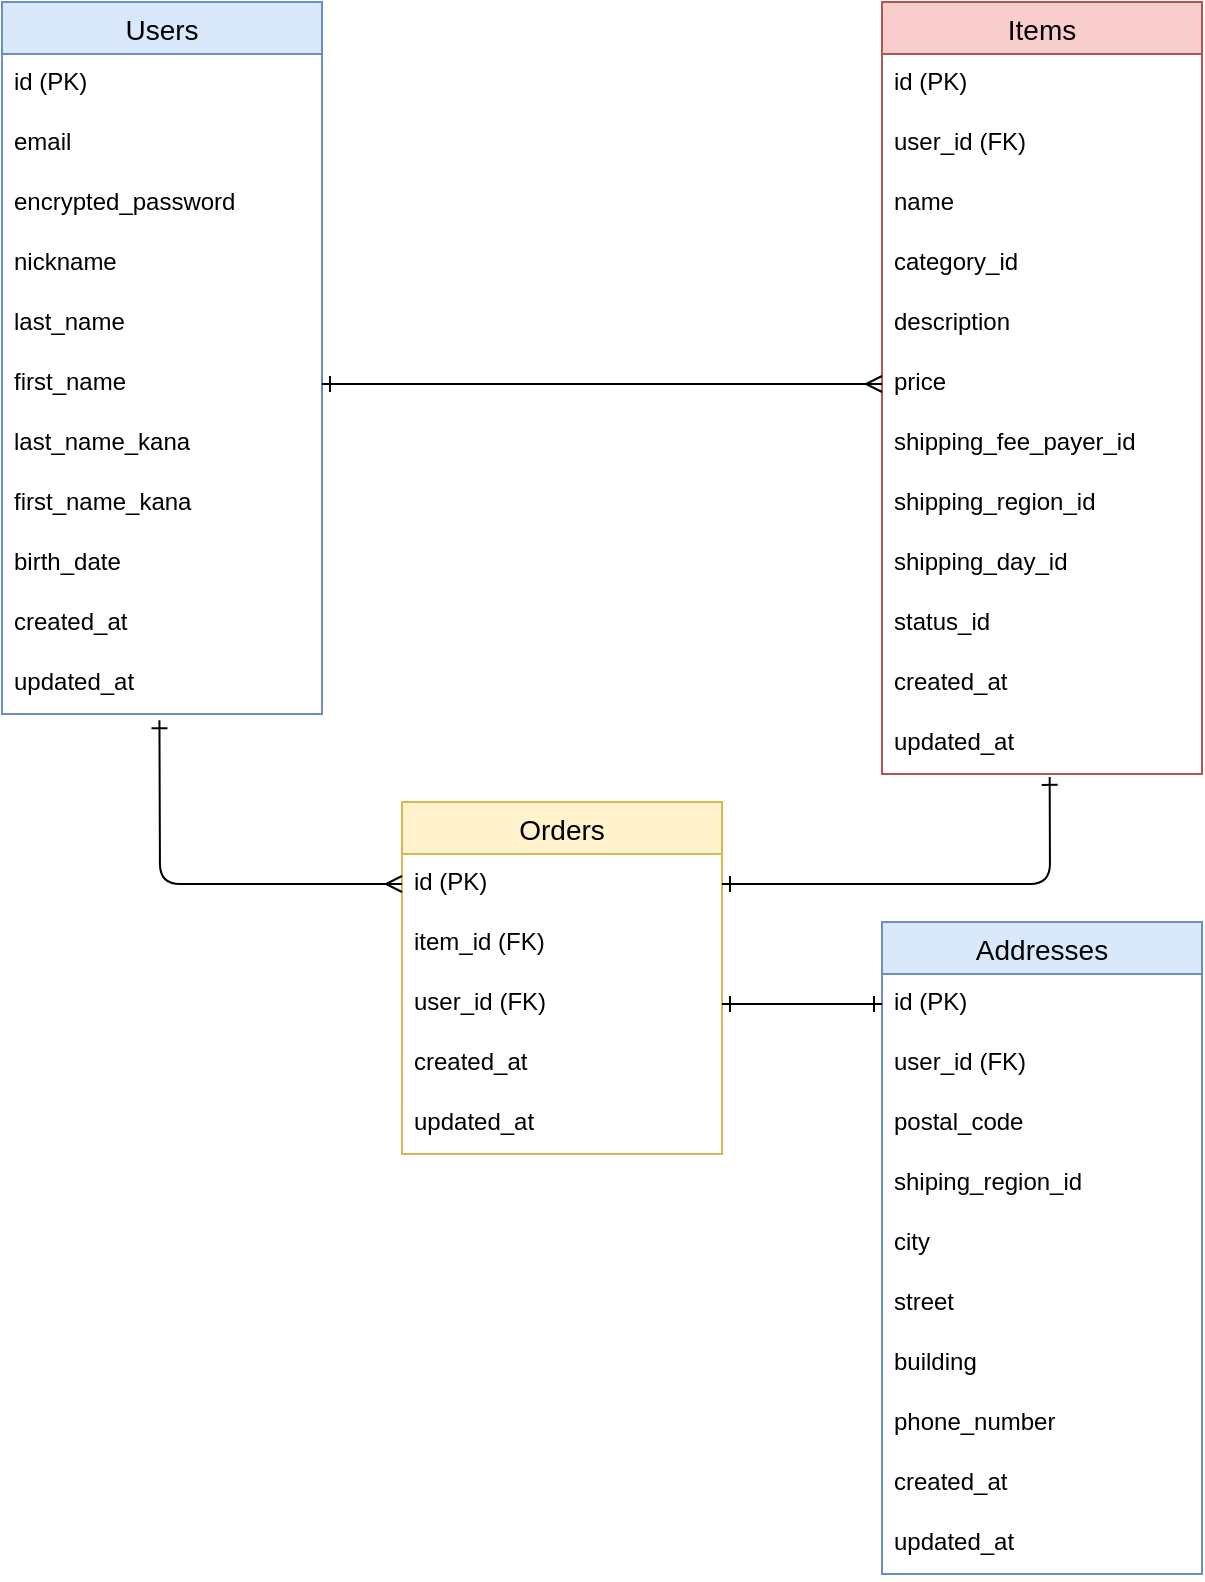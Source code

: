 <mxfile>
    <diagram id="Lt8R22qD1YM_LSIiMwtF" name="ページ1">
        <mxGraphModel dx="1622" dy="860" grid="1" gridSize="10" guides="1" tooltips="1" connect="1" arrows="1" fold="1" page="1" pageScale="1" pageWidth="827" pageHeight="1169" math="0" shadow="0">
            <root>
                <mxCell id="0"/>
                <mxCell id="1" parent="0"/>
                <mxCell id="rO5kvPuwBL1AwC9_QXNd-16" value="Users" style="swimlane;fontStyle=0;childLayout=stackLayout;horizontal=1;startSize=26;horizontalStack=0;resizeParent=1;resizeParentMax=0;resizeLast=0;collapsible=1;marginBottom=0;align=center;fontSize=14;fillColor=#dae8fc;strokeColor=#6c8ebf;" vertex="1" parent="1">
                    <mxGeometry x="120" y="200" width="160" height="356" as="geometry">
                        <mxRectangle x="120" y="200" width="80" height="30" as="alternateBounds"/>
                    </mxGeometry>
                </mxCell>
                <mxCell id="rO5kvPuwBL1AwC9_QXNd-17" value="id (PK)" style="text;strokeColor=none;fillColor=none;spacingLeft=4;spacingRight=4;overflow=hidden;rotatable=0;points=[[0,0.5],[1,0.5]];portConstraint=eastwest;fontSize=12;whiteSpace=wrap;html=1;" vertex="1" parent="rO5kvPuwBL1AwC9_QXNd-16">
                    <mxGeometry y="26" width="160" height="30" as="geometry"/>
                </mxCell>
                <mxCell id="rO5kvPuwBL1AwC9_QXNd-19" value="email" style="text;strokeColor=none;fillColor=none;spacingLeft=4;spacingRight=4;overflow=hidden;rotatable=0;points=[[0,0.5],[1,0.5]];portConstraint=eastwest;fontSize=12;whiteSpace=wrap;html=1;" vertex="1" parent="rO5kvPuwBL1AwC9_QXNd-16">
                    <mxGeometry y="56" width="160" height="30" as="geometry"/>
                </mxCell>
                <mxCell id="rO5kvPuwBL1AwC9_QXNd-37" value="encrypted_password" style="text;strokeColor=none;fillColor=none;spacingLeft=4;spacingRight=4;overflow=hidden;rotatable=0;points=[[0,0.5],[1,0.5]];portConstraint=eastwest;fontSize=12;whiteSpace=wrap;html=1;" vertex="1" parent="rO5kvPuwBL1AwC9_QXNd-16">
                    <mxGeometry y="86" width="160" height="30" as="geometry"/>
                </mxCell>
                <mxCell id="rO5kvPuwBL1AwC9_QXNd-18" value="nickname" style="text;strokeColor=none;fillColor=none;spacingLeft=4;spacingRight=4;overflow=hidden;rotatable=0;points=[[0,0.5],[1,0.5]];portConstraint=eastwest;fontSize=12;whiteSpace=wrap;html=1;" vertex="1" parent="rO5kvPuwBL1AwC9_QXNd-16">
                    <mxGeometry y="116" width="160" height="30" as="geometry"/>
                </mxCell>
                <mxCell id="rO5kvPuwBL1AwC9_QXNd-38" value="last_name" style="text;strokeColor=none;fillColor=none;spacingLeft=4;spacingRight=4;overflow=hidden;rotatable=0;points=[[0,0.5],[1,0.5]];portConstraint=eastwest;fontSize=12;whiteSpace=wrap;html=1;" vertex="1" parent="rO5kvPuwBL1AwC9_QXNd-16">
                    <mxGeometry y="146" width="160" height="30" as="geometry"/>
                </mxCell>
                <mxCell id="rO5kvPuwBL1AwC9_QXNd-39" value="first_name" style="text;strokeColor=none;fillColor=none;spacingLeft=4;spacingRight=4;overflow=hidden;rotatable=0;points=[[0,0.5],[1,0.5]];portConstraint=eastwest;fontSize=12;whiteSpace=wrap;html=1;" vertex="1" parent="rO5kvPuwBL1AwC9_QXNd-16">
                    <mxGeometry y="176" width="160" height="30" as="geometry"/>
                </mxCell>
                <mxCell id="rO5kvPuwBL1AwC9_QXNd-40" value="last_name_kana" style="text;strokeColor=none;fillColor=none;spacingLeft=4;spacingRight=4;overflow=hidden;rotatable=0;points=[[0,0.5],[1,0.5]];portConstraint=eastwest;fontSize=12;whiteSpace=wrap;html=1;" vertex="1" parent="rO5kvPuwBL1AwC9_QXNd-16">
                    <mxGeometry y="206" width="160" height="30" as="geometry"/>
                </mxCell>
                <mxCell id="rO5kvPuwBL1AwC9_QXNd-41" value="first_name_kana" style="text;strokeColor=none;fillColor=none;spacingLeft=4;spacingRight=4;overflow=hidden;rotatable=0;points=[[0,0.5],[1,0.5]];portConstraint=eastwest;fontSize=12;whiteSpace=wrap;html=1;" vertex="1" parent="rO5kvPuwBL1AwC9_QXNd-16">
                    <mxGeometry y="236" width="160" height="30" as="geometry"/>
                </mxCell>
                <mxCell id="rO5kvPuwBL1AwC9_QXNd-42" value="birth_date" style="text;strokeColor=none;fillColor=none;spacingLeft=4;spacingRight=4;overflow=hidden;rotatable=0;points=[[0,0.5],[1,0.5]];portConstraint=eastwest;fontSize=12;whiteSpace=wrap;html=1;" vertex="1" parent="rO5kvPuwBL1AwC9_QXNd-16">
                    <mxGeometry y="266" width="160" height="30" as="geometry"/>
                </mxCell>
                <mxCell id="rO5kvPuwBL1AwC9_QXNd-43" value="created_at" style="text;strokeColor=none;fillColor=none;spacingLeft=4;spacingRight=4;overflow=hidden;rotatable=0;points=[[0,0.5],[1,0.5]];portConstraint=eastwest;fontSize=12;whiteSpace=wrap;html=1;" vertex="1" parent="rO5kvPuwBL1AwC9_QXNd-16">
                    <mxGeometry y="296" width="160" height="30" as="geometry"/>
                </mxCell>
                <mxCell id="rO5kvPuwBL1AwC9_QXNd-44" value="updated_at" style="text;strokeColor=none;fillColor=none;spacingLeft=4;spacingRight=4;overflow=hidden;rotatable=0;points=[[0,0.5],[1,0.5]];portConstraint=eastwest;fontSize=12;whiteSpace=wrap;html=1;" vertex="1" parent="rO5kvPuwBL1AwC9_QXNd-16">
                    <mxGeometry y="326" width="160" height="30" as="geometry"/>
                </mxCell>
                <mxCell id="rO5kvPuwBL1AwC9_QXNd-20" value="Items" style="swimlane;fontStyle=0;childLayout=stackLayout;horizontal=1;startSize=26;horizontalStack=0;resizeParent=1;resizeParentMax=0;resizeLast=0;collapsible=1;marginBottom=0;align=center;fontSize=14;fillColor=#f8cecc;strokeColor=#b85450;spacing=2;" vertex="1" parent="1">
                    <mxGeometry x="560" y="200" width="160" height="386" as="geometry">
                        <mxRectangle x="570" y="200" width="70" height="30" as="alternateBounds"/>
                    </mxGeometry>
                </mxCell>
                <mxCell id="rO5kvPuwBL1AwC9_QXNd-21" value="id (PK)" style="text;strokeColor=none;fillColor=none;spacingLeft=4;spacingRight=4;overflow=hidden;rotatable=0;points=[[0,0.5],[1,0.5]];portConstraint=eastwest;fontSize=12;whiteSpace=wrap;html=1;" vertex="1" parent="rO5kvPuwBL1AwC9_QXNd-20">
                    <mxGeometry y="26" width="160" height="30" as="geometry"/>
                </mxCell>
                <mxCell id="rO5kvPuwBL1AwC9_QXNd-22" value="&lt;span style=&quot;color: rgb(0, 0, 0);&quot;&gt;user_id (FK)&lt;/span&gt;" style="text;strokeColor=none;fillColor=none;spacingLeft=4;spacingRight=4;overflow=hidden;rotatable=0;points=[[0,0.5],[1,0.5]];portConstraint=eastwest;fontSize=12;whiteSpace=wrap;html=1;" vertex="1" parent="rO5kvPuwBL1AwC9_QXNd-20">
                    <mxGeometry y="56" width="160" height="30" as="geometry"/>
                </mxCell>
                <mxCell id="rO5kvPuwBL1AwC9_QXNd-56" value="name" style="text;strokeColor=none;fillColor=none;spacingLeft=4;spacingRight=4;overflow=hidden;rotatable=0;points=[[0,0.5],[1,0.5]];portConstraint=eastwest;fontSize=12;whiteSpace=wrap;html=1;" vertex="1" parent="rO5kvPuwBL1AwC9_QXNd-20">
                    <mxGeometry y="86" width="160" height="30" as="geometry"/>
                </mxCell>
                <mxCell id="rO5kvPuwBL1AwC9_QXNd-23" value="category_id" style="text;strokeColor=none;fillColor=none;spacingLeft=4;spacingRight=4;overflow=hidden;rotatable=0;points=[[0,0.5],[1,0.5]];portConstraint=eastwest;fontSize=12;whiteSpace=wrap;html=1;" vertex="1" parent="rO5kvPuwBL1AwC9_QXNd-20">
                    <mxGeometry y="116" width="160" height="30" as="geometry"/>
                </mxCell>
                <mxCell id="rO5kvPuwBL1AwC9_QXNd-55" value="description" style="text;strokeColor=none;fillColor=none;spacingLeft=4;spacingRight=4;overflow=hidden;rotatable=0;points=[[0,0.5],[1,0.5]];portConstraint=eastwest;fontSize=12;whiteSpace=wrap;html=1;" vertex="1" parent="rO5kvPuwBL1AwC9_QXNd-20">
                    <mxGeometry y="146" width="160" height="30" as="geometry"/>
                </mxCell>
                <mxCell id="rO5kvPuwBL1AwC9_QXNd-54" value="price" style="text;strokeColor=none;fillColor=none;spacingLeft=4;spacingRight=4;overflow=hidden;rotatable=0;points=[[0,0.5],[1,0.5]];portConstraint=eastwest;fontSize=12;whiteSpace=wrap;html=1;" vertex="1" parent="rO5kvPuwBL1AwC9_QXNd-20">
                    <mxGeometry y="176" width="160" height="30" as="geometry"/>
                </mxCell>
                <mxCell id="rO5kvPuwBL1AwC9_QXNd-52" value="shipping_fee_payer_id" style="text;strokeColor=none;fillColor=none;spacingLeft=4;spacingRight=4;overflow=hidden;rotatable=0;points=[[0,0.5],[1,0.5]];portConstraint=eastwest;fontSize=12;whiteSpace=wrap;html=1;" vertex="1" parent="rO5kvPuwBL1AwC9_QXNd-20">
                    <mxGeometry y="206" width="160" height="30" as="geometry"/>
                </mxCell>
                <mxCell id="rO5kvPuwBL1AwC9_QXNd-51" value="shipping_region_id" style="text;strokeColor=none;fillColor=none;spacingLeft=4;spacingRight=4;overflow=hidden;rotatable=0;points=[[0,0.5],[1,0.5]];portConstraint=eastwest;fontSize=12;whiteSpace=wrap;html=1;" vertex="1" parent="rO5kvPuwBL1AwC9_QXNd-20">
                    <mxGeometry y="236" width="160" height="30" as="geometry"/>
                </mxCell>
                <mxCell id="rO5kvPuwBL1AwC9_QXNd-50" value="shipping_day_id" style="text;strokeColor=none;fillColor=none;spacingLeft=4;spacingRight=4;overflow=hidden;rotatable=0;points=[[0,0.5],[1,0.5]];portConstraint=eastwest;fontSize=12;whiteSpace=wrap;html=1;" vertex="1" parent="rO5kvPuwBL1AwC9_QXNd-20">
                    <mxGeometry y="266" width="160" height="30" as="geometry"/>
                </mxCell>
                <mxCell id="rO5kvPuwBL1AwC9_QXNd-57" value="status_id" style="text;strokeColor=none;fillColor=none;spacingLeft=4;spacingRight=4;overflow=hidden;rotatable=0;points=[[0,0.5],[1,0.5]];portConstraint=eastwest;fontSize=12;whiteSpace=wrap;html=1;" vertex="1" parent="rO5kvPuwBL1AwC9_QXNd-20">
                    <mxGeometry y="296" width="160" height="30" as="geometry"/>
                </mxCell>
                <mxCell id="rO5kvPuwBL1AwC9_QXNd-58" value="created_at" style="text;strokeColor=none;fillColor=none;spacingLeft=4;spacingRight=4;overflow=hidden;rotatable=0;points=[[0,0.5],[1,0.5]];portConstraint=eastwest;fontSize=12;whiteSpace=wrap;html=1;" vertex="1" parent="rO5kvPuwBL1AwC9_QXNd-20">
                    <mxGeometry y="326" width="160" height="30" as="geometry"/>
                </mxCell>
                <mxCell id="rO5kvPuwBL1AwC9_QXNd-59" value="updated_at" style="text;strokeColor=none;fillColor=none;spacingLeft=4;spacingRight=4;overflow=hidden;rotatable=0;points=[[0,0.5],[1,0.5]];portConstraint=eastwest;fontSize=12;whiteSpace=wrap;html=1;" vertex="1" parent="rO5kvPuwBL1AwC9_QXNd-20">
                    <mxGeometry y="356" width="160" height="30" as="geometry"/>
                </mxCell>
                <mxCell id="rO5kvPuwBL1AwC9_QXNd-24" value="Addresses" style="swimlane;fontStyle=0;childLayout=stackLayout;horizontal=1;startSize=26;horizontalStack=0;resizeParent=1;resizeParentMax=0;resizeLast=0;collapsible=1;marginBottom=0;align=center;fontSize=14;fillColor=#dae8fc;strokeColor=#6c8ebf;" vertex="1" parent="1">
                    <mxGeometry x="560" y="660" width="160" height="326" as="geometry"/>
                </mxCell>
                <mxCell id="rO5kvPuwBL1AwC9_QXNd-25" value="id (PK)" style="text;strokeColor=none;fillColor=none;spacingLeft=4;spacingRight=4;overflow=hidden;rotatable=0;points=[[0,0.5],[1,0.5]];portConstraint=eastwest;fontSize=12;whiteSpace=wrap;html=1;" vertex="1" parent="rO5kvPuwBL1AwC9_QXNd-24">
                    <mxGeometry y="26" width="160" height="30" as="geometry"/>
                </mxCell>
                <mxCell id="rO5kvPuwBL1AwC9_QXNd-26" value="user_id (FK)" style="text;strokeColor=none;fillColor=none;spacingLeft=4;spacingRight=4;overflow=hidden;rotatable=0;points=[[0,0.5],[1,0.5]];portConstraint=eastwest;fontSize=12;whiteSpace=wrap;html=1;" vertex="1" parent="rO5kvPuwBL1AwC9_QXNd-24">
                    <mxGeometry y="56" width="160" height="30" as="geometry"/>
                </mxCell>
                <mxCell id="rO5kvPuwBL1AwC9_QXNd-27" value="postal_code" style="text;strokeColor=none;fillColor=none;spacingLeft=4;spacingRight=4;overflow=hidden;rotatable=0;points=[[0,0.5],[1,0.5]];portConstraint=eastwest;fontSize=12;whiteSpace=wrap;html=1;" vertex="1" parent="rO5kvPuwBL1AwC9_QXNd-24">
                    <mxGeometry y="86" width="160" height="30" as="geometry"/>
                </mxCell>
                <mxCell id="rO5kvPuwBL1AwC9_QXNd-68" value="shiping_region_id" style="text;strokeColor=none;fillColor=none;spacingLeft=4;spacingRight=4;overflow=hidden;rotatable=0;points=[[0,0.5],[1,0.5]];portConstraint=eastwest;fontSize=12;whiteSpace=wrap;html=1;" vertex="1" parent="rO5kvPuwBL1AwC9_QXNd-24">
                    <mxGeometry y="116" width="160" height="30" as="geometry"/>
                </mxCell>
                <mxCell id="rO5kvPuwBL1AwC9_QXNd-69" value="city" style="text;strokeColor=none;fillColor=none;spacingLeft=4;spacingRight=4;overflow=hidden;rotatable=0;points=[[0,0.5],[1,0.5]];portConstraint=eastwest;fontSize=12;whiteSpace=wrap;html=1;" vertex="1" parent="rO5kvPuwBL1AwC9_QXNd-24">
                    <mxGeometry y="146" width="160" height="30" as="geometry"/>
                </mxCell>
                <mxCell id="rO5kvPuwBL1AwC9_QXNd-70" value="street" style="text;strokeColor=none;fillColor=none;spacingLeft=4;spacingRight=4;overflow=hidden;rotatable=0;points=[[0,0.5],[1,0.5]];portConstraint=eastwest;fontSize=12;whiteSpace=wrap;html=1;" vertex="1" parent="rO5kvPuwBL1AwC9_QXNd-24">
                    <mxGeometry y="176" width="160" height="30" as="geometry"/>
                </mxCell>
                <mxCell id="rO5kvPuwBL1AwC9_QXNd-71" value="building" style="text;strokeColor=none;fillColor=none;spacingLeft=4;spacingRight=4;overflow=hidden;rotatable=0;points=[[0,0.5],[1,0.5]];portConstraint=eastwest;fontSize=12;whiteSpace=wrap;html=1;" vertex="1" parent="rO5kvPuwBL1AwC9_QXNd-24">
                    <mxGeometry y="206" width="160" height="30" as="geometry"/>
                </mxCell>
                <mxCell id="rO5kvPuwBL1AwC9_QXNd-72" value="phone_number" style="text;strokeColor=none;fillColor=none;spacingLeft=4;spacingRight=4;overflow=hidden;rotatable=0;points=[[0,0.5],[1,0.5]];portConstraint=eastwest;fontSize=12;whiteSpace=wrap;html=1;" vertex="1" parent="rO5kvPuwBL1AwC9_QXNd-24">
                    <mxGeometry y="236" width="160" height="30" as="geometry"/>
                </mxCell>
                <mxCell id="rO5kvPuwBL1AwC9_QXNd-74" value="created_at" style="text;strokeColor=none;fillColor=none;spacingLeft=4;spacingRight=4;overflow=hidden;rotatable=0;points=[[0,0.5],[1,0.5]];portConstraint=eastwest;fontSize=12;whiteSpace=wrap;html=1;" vertex="1" parent="rO5kvPuwBL1AwC9_QXNd-24">
                    <mxGeometry y="266" width="160" height="30" as="geometry"/>
                </mxCell>
                <mxCell id="rO5kvPuwBL1AwC9_QXNd-73" value="updated_at" style="text;strokeColor=none;fillColor=none;spacingLeft=4;spacingRight=4;overflow=hidden;rotatable=0;points=[[0,0.5],[1,0.5]];portConstraint=eastwest;fontSize=12;whiteSpace=wrap;html=1;" vertex="1" parent="rO5kvPuwBL1AwC9_QXNd-24">
                    <mxGeometry y="296" width="160" height="30" as="geometry"/>
                </mxCell>
                <mxCell id="rO5kvPuwBL1AwC9_QXNd-28" value="Orders" style="swimlane;fontStyle=0;childLayout=stackLayout;horizontal=1;startSize=26;horizontalStack=0;resizeParent=1;resizeParentMax=0;resizeLast=0;collapsible=1;marginBottom=0;align=center;fontSize=14;fillColor=#fff2cc;strokeColor=#d6b656;" vertex="1" parent="1">
                    <mxGeometry x="320" y="600" width="160" height="176" as="geometry"/>
                </mxCell>
                <mxCell id="rO5kvPuwBL1AwC9_QXNd-29" value="id (PK)" style="text;strokeColor=none;fillColor=none;spacingLeft=4;spacingRight=4;overflow=hidden;rotatable=0;points=[[0,0.5],[1,0.5]];portConstraint=eastwest;fontSize=12;whiteSpace=wrap;html=1;" vertex="1" parent="rO5kvPuwBL1AwC9_QXNd-28">
                    <mxGeometry y="26" width="160" height="30" as="geometry"/>
                </mxCell>
                <mxCell id="rO5kvPuwBL1AwC9_QXNd-30" value="item_id (FK)" style="text;strokeColor=none;fillColor=none;spacingLeft=4;spacingRight=4;overflow=hidden;rotatable=0;points=[[0,0.5],[1,0.5]];portConstraint=eastwest;fontSize=12;whiteSpace=wrap;html=1;" vertex="1" parent="rO5kvPuwBL1AwC9_QXNd-28">
                    <mxGeometry y="56" width="160" height="30" as="geometry"/>
                </mxCell>
                <mxCell id="rO5kvPuwBL1AwC9_QXNd-31" value="user_id (FK)" style="text;strokeColor=none;fillColor=none;spacingLeft=4;spacingRight=4;overflow=hidden;rotatable=0;points=[[0,0.5],[1,0.5]];portConstraint=eastwest;fontSize=12;whiteSpace=wrap;html=1;" vertex="1" parent="rO5kvPuwBL1AwC9_QXNd-28">
                    <mxGeometry y="86" width="160" height="30" as="geometry"/>
                </mxCell>
                <mxCell id="rO5kvPuwBL1AwC9_QXNd-47" value="created_at" style="text;strokeColor=none;fillColor=none;spacingLeft=4;spacingRight=4;overflow=hidden;rotatable=0;points=[[0,0.5],[1,0.5]];portConstraint=eastwest;fontSize=12;whiteSpace=wrap;html=1;" vertex="1" parent="rO5kvPuwBL1AwC9_QXNd-28">
                    <mxGeometry y="116" width="160" height="30" as="geometry"/>
                </mxCell>
                <mxCell id="rO5kvPuwBL1AwC9_QXNd-46" value="updated_at" style="text;strokeColor=none;fillColor=none;spacingLeft=4;spacingRight=4;overflow=hidden;rotatable=0;points=[[0,0.5],[1,0.5]];portConstraint=eastwest;fontSize=12;whiteSpace=wrap;html=1;" vertex="1" parent="rO5kvPuwBL1AwC9_QXNd-28">
                    <mxGeometry y="146" width="160" height="30" as="geometry"/>
                </mxCell>
                <mxCell id="rO5kvPuwBL1AwC9_QXNd-64" style="edgeStyle=none;html=1;exitX=1;exitY=0.5;exitDx=0;exitDy=0;entryX=0;entryY=0.5;entryDx=0;entryDy=0;endArrow=ERmany;endFill=0;startArrow=ERone;startFill=0;" edge="1" parent="1" source="rO5kvPuwBL1AwC9_QXNd-39" target="rO5kvPuwBL1AwC9_QXNd-54">
                    <mxGeometry relative="1" as="geometry"/>
                </mxCell>
                <mxCell id="rO5kvPuwBL1AwC9_QXNd-66" style="edgeStyle=none;html=1;exitX=0;exitY=0.5;exitDx=0;exitDy=0;entryX=0.492;entryY=1.104;entryDx=0;entryDy=0;entryPerimeter=0;endArrow=ERone;endFill=0;startArrow=ERmany;startFill=0;" edge="1" parent="1" source="rO5kvPuwBL1AwC9_QXNd-29" target="rO5kvPuwBL1AwC9_QXNd-44">
                    <mxGeometry relative="1" as="geometry">
                        <Array as="points">
                            <mxPoint x="199" y="641"/>
                        </Array>
                    </mxGeometry>
                </mxCell>
                <mxCell id="rO5kvPuwBL1AwC9_QXNd-67" style="edgeStyle=none;html=1;exitX=1;exitY=0.5;exitDx=0;exitDy=0;entryX=0.524;entryY=1.048;entryDx=0;entryDy=0;entryPerimeter=0;endArrow=ERone;endFill=0;startArrow=ERone;startFill=0;" edge="1" parent="1" source="rO5kvPuwBL1AwC9_QXNd-29" target="rO5kvPuwBL1AwC9_QXNd-59">
                    <mxGeometry relative="1" as="geometry">
                        <Array as="points">
                            <mxPoint x="644" y="641"/>
                        </Array>
                    </mxGeometry>
                </mxCell>
                <mxCell id="rO5kvPuwBL1AwC9_QXNd-75" style="edgeStyle=none;html=1;entryX=1;entryY=0.5;entryDx=0;entryDy=0;endArrow=ERone;endFill=0;startArrow=ERone;startFill=0;exitX=0;exitY=0.5;exitDx=0;exitDy=0;" edge="1" parent="1" source="rO5kvPuwBL1AwC9_QXNd-25" target="rO5kvPuwBL1AwC9_QXNd-31">
                    <mxGeometry relative="1" as="geometry">
                        <mxPoint x="100" y="741" as="sourcePoint"/>
                    </mxGeometry>
                </mxCell>
            </root>
        </mxGraphModel>
    </diagram>
</mxfile>